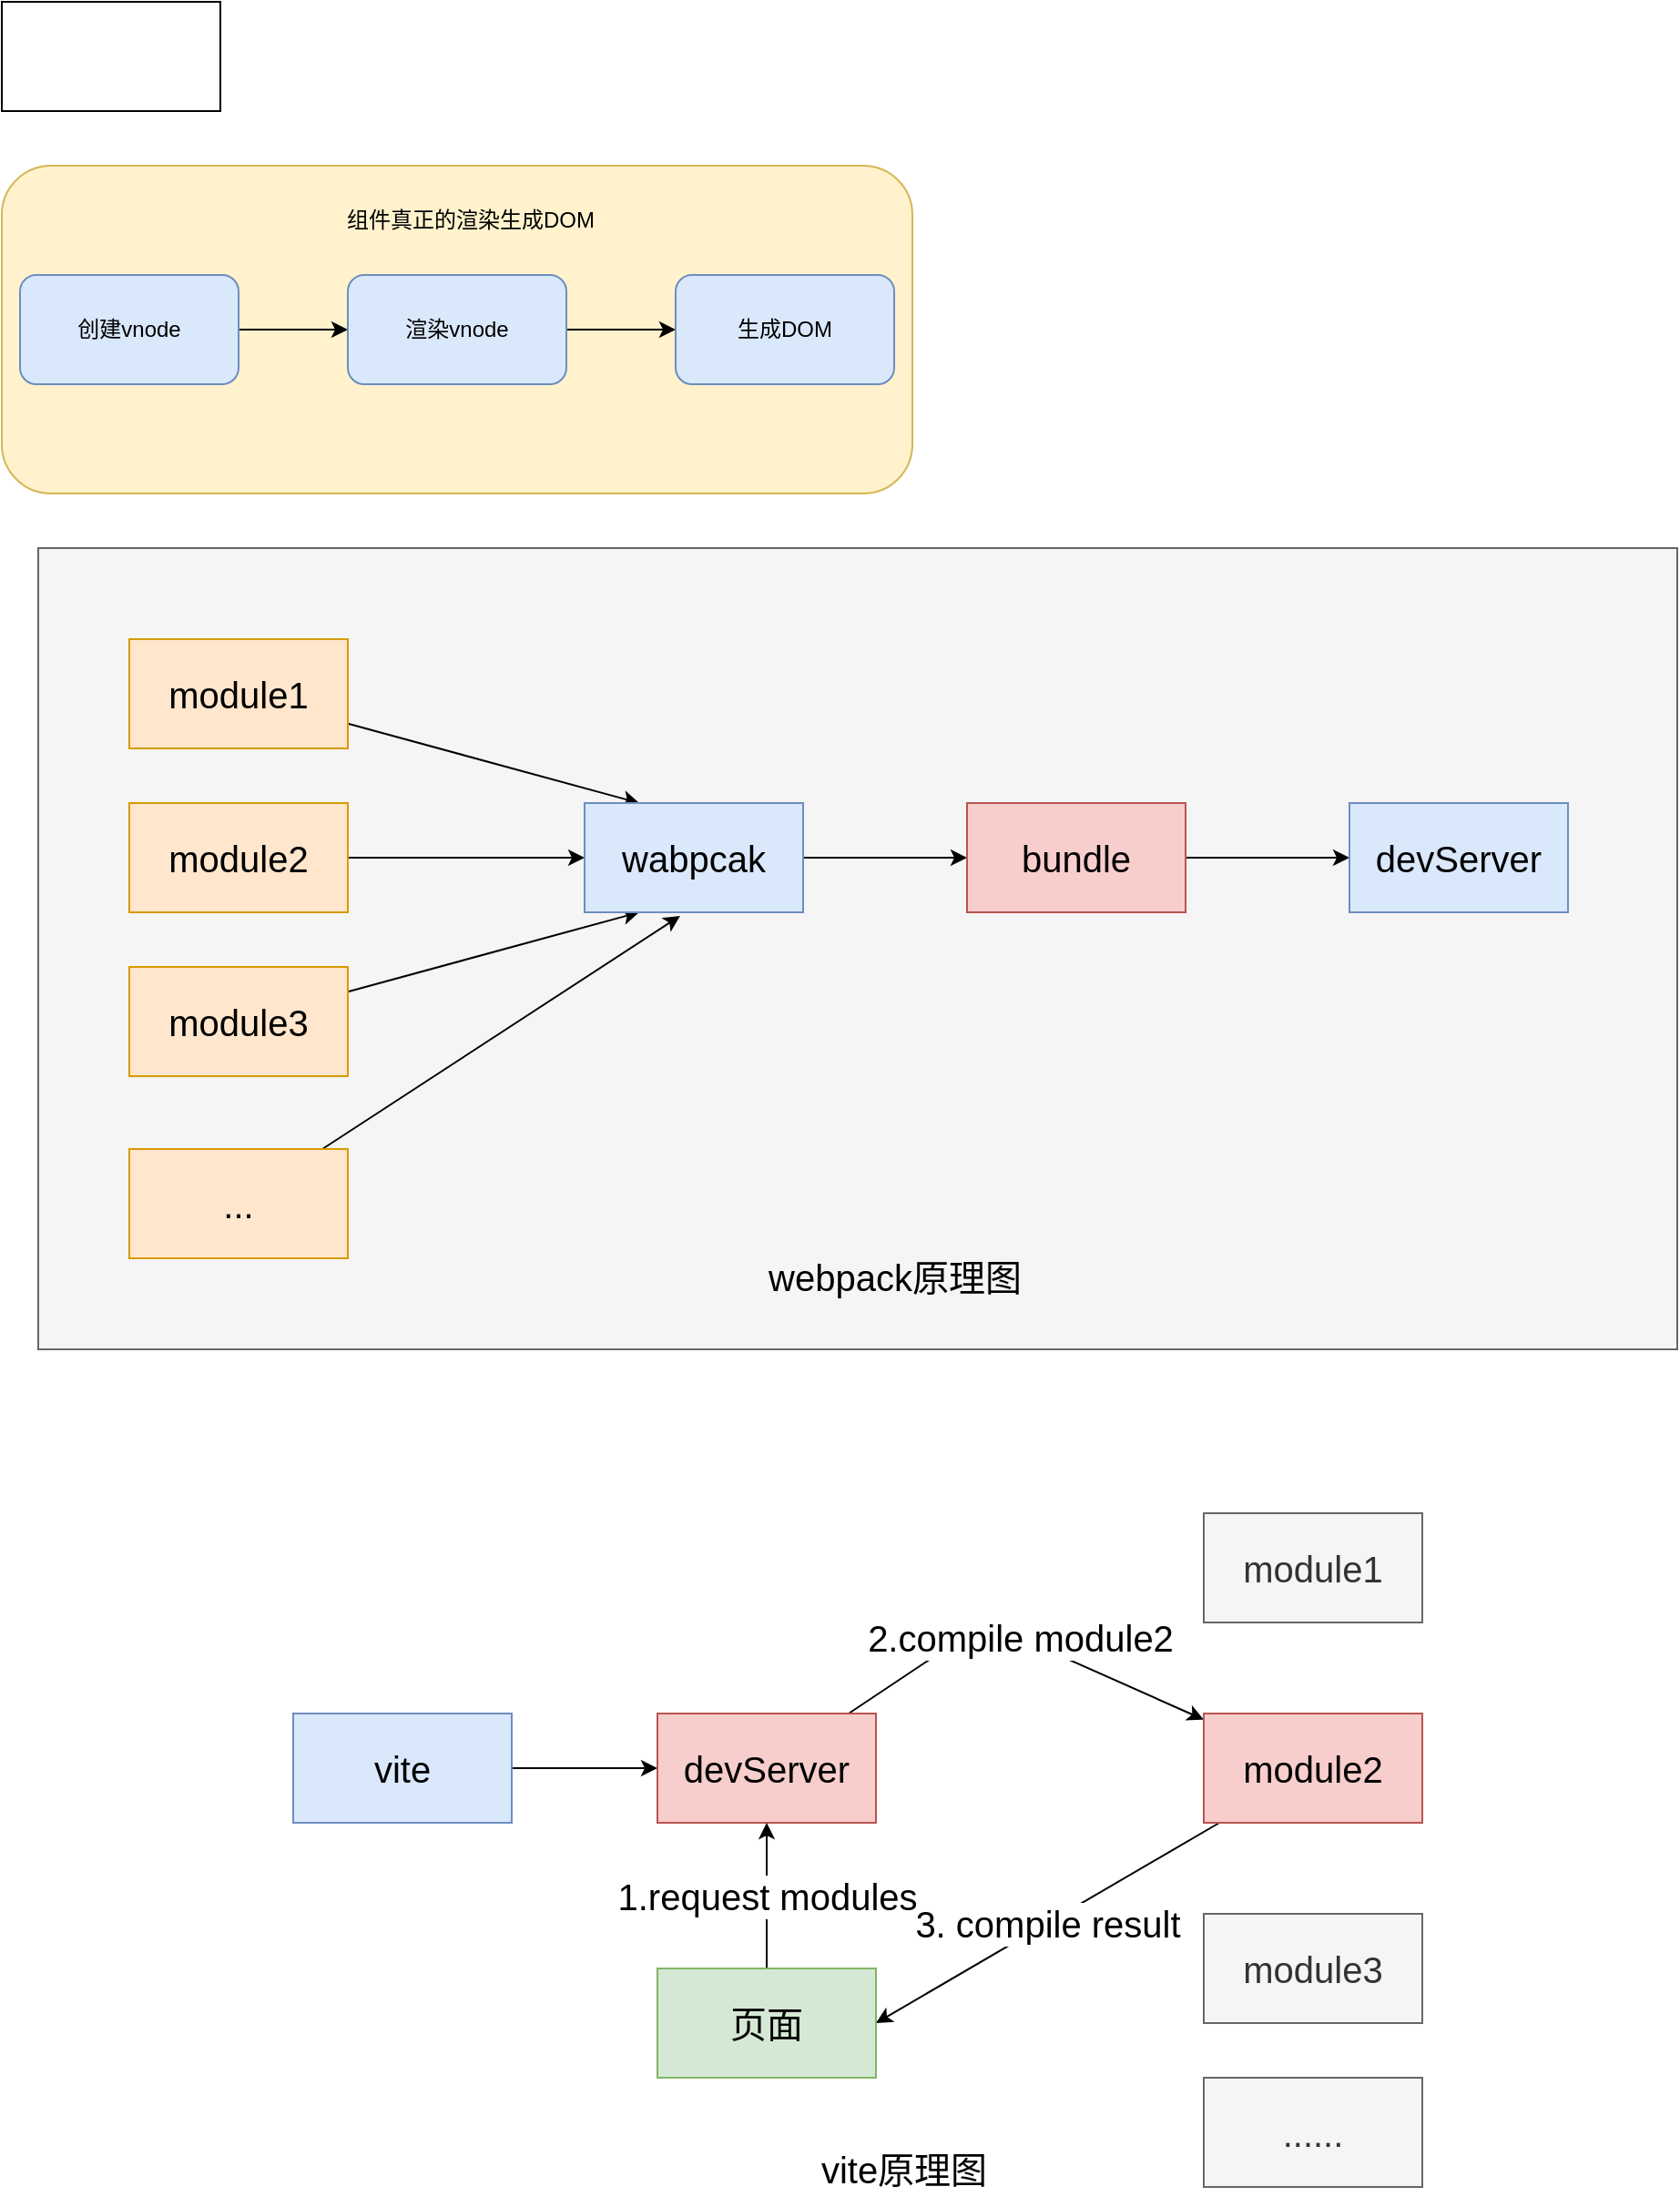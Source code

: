 <mxfile pages="1">
    <diagram name="Vue3的优化" id="QbRVOyIl23Q9-CWhtF9b">
        <mxGraphModel dx="1002" dy="602" grid="1" gridSize="10" guides="1" tooltips="1" connect="1" arrows="1" fold="1" page="1" pageScale="1" pageWidth="1200" pageHeight="1600" math="0" shadow="0">
            <root>
                <mxCell id="0"/>
                <mxCell id="1" parent="0"/>
                <mxCell id="18" value="" style="rounded=0;whiteSpace=wrap;html=1;fontSize=20;fillColor=#f5f5f5;fontColor=#333333;strokeColor=#666666;" vertex="1" parent="1">
                    <mxGeometry x="120" y="420" width="900" height="440" as="geometry"/>
                </mxCell>
                <mxCell id="6f0fLkGIQN8uB1XU9QS--9" value="" style="whiteSpace=wrap;html=1;fillColor=#fff2cc;strokeColor=#d6b656;rounded=1;" parent="1" vertex="1">
                    <mxGeometry x="100" y="210" width="500" height="180" as="geometry"/>
                </mxCell>
                <mxCell id="6f0fLkGIQN8uB1XU9QS--5" value="" style="edgeStyle=orthogonalEdgeStyle;rounded=1;orthogonalLoop=1;jettySize=auto;html=1;" parent="1" source="6f0fLkGIQN8uB1XU9QS--2" target="6f0fLkGIQN8uB1XU9QS--3" edge="1">
                    <mxGeometry relative="1" as="geometry"/>
                </mxCell>
                <mxCell id="6f0fLkGIQN8uB1XU9QS--2" value="创建vnode" style="rounded=1;whiteSpace=wrap;html=1;fillColor=#dae8fc;strokeColor=#6c8ebf;" parent="1" vertex="1">
                    <mxGeometry x="110" y="270" width="120" height="60" as="geometry"/>
                </mxCell>
                <mxCell id="6f0fLkGIQN8uB1XU9QS--6" value="" style="edgeStyle=orthogonalEdgeStyle;rounded=1;orthogonalLoop=1;jettySize=auto;html=1;" parent="1" source="6f0fLkGIQN8uB1XU9QS--3" target="6f0fLkGIQN8uB1XU9QS--4" edge="1">
                    <mxGeometry relative="1" as="geometry"/>
                </mxCell>
                <mxCell id="6f0fLkGIQN8uB1XU9QS--3" value="渲染vnode" style="rounded=1;whiteSpace=wrap;html=1;fillColor=#dae8fc;strokeColor=#6c8ebf;" parent="1" vertex="1">
                    <mxGeometry x="290" y="270" width="120" height="60" as="geometry"/>
                </mxCell>
                <mxCell id="6f0fLkGIQN8uB1XU9QS--4" value="生成DOM" style="rounded=1;whiteSpace=wrap;html=1;fillColor=#dae8fc;strokeColor=#6c8ebf;" parent="1" vertex="1">
                    <mxGeometry x="470" y="270" width="120" height="60" as="geometry"/>
                </mxCell>
                <mxCell id="6f0fLkGIQN8uB1XU9QS--10" value="组件真正的渲染生成DOM" style="text;strokeColor=none;align=center;fillColor=none;html=1;verticalAlign=middle;whiteSpace=wrap;rounded=1;" parent="1" vertex="1">
                    <mxGeometry x="265" y="220" width="185" height="40" as="geometry"/>
                </mxCell>
                <mxCell id="2" value="" style="rounded=0;whiteSpace=wrap;html=1;" parent="1" vertex="1">
                    <mxGeometry x="100" y="120" width="120" height="60" as="geometry"/>
                </mxCell>
                <mxCell id="7" style="edgeStyle=none;html=1;entryX=0.25;entryY=0;entryDx=0;entryDy=0;fontSize=20;" edge="1" parent="1" source="3" target="6">
                    <mxGeometry relative="1" as="geometry"/>
                </mxCell>
                <mxCell id="3" value="&lt;font style=&quot;font-size: 20px;&quot;&gt;module1&lt;/font&gt;" style="rounded=0;whiteSpace=wrap;html=1;fillColor=#ffe6cc;strokeColor=#d79b00;" vertex="1" parent="1">
                    <mxGeometry x="170" y="470" width="120" height="60" as="geometry"/>
                </mxCell>
                <mxCell id="8" style="edgeStyle=none;html=1;entryX=0;entryY=0.5;entryDx=0;entryDy=0;fontSize=20;" edge="1" parent="1" source="4" target="6">
                    <mxGeometry relative="1" as="geometry"/>
                </mxCell>
                <mxCell id="4" value="&lt;font style=&quot;font-size: 20px;&quot;&gt;module2&lt;/font&gt;" style="rounded=0;whiteSpace=wrap;html=1;fillColor=#ffe6cc;strokeColor=#d79b00;" vertex="1" parent="1">
                    <mxGeometry x="170" y="560" width="120" height="60" as="geometry"/>
                </mxCell>
                <mxCell id="9" style="edgeStyle=none;html=1;entryX=0.25;entryY=1;entryDx=0;entryDy=0;fontSize=20;" edge="1" parent="1" source="5" target="6">
                    <mxGeometry relative="1" as="geometry"/>
                </mxCell>
                <mxCell id="5" value="&lt;font style=&quot;font-size: 20px;&quot;&gt;module3&lt;/font&gt;" style="rounded=0;whiteSpace=wrap;html=1;fillColor=#ffe6cc;strokeColor=#d79b00;" vertex="1" parent="1">
                    <mxGeometry x="170" y="650" width="120" height="60" as="geometry"/>
                </mxCell>
                <mxCell id="14" style="edgeStyle=none;html=1;entryX=0;entryY=0.5;entryDx=0;entryDy=0;fontSize=20;" edge="1" parent="1" source="6" target="12">
                    <mxGeometry relative="1" as="geometry"/>
                </mxCell>
                <mxCell id="6" value="wabpcak" style="rounded=0;whiteSpace=wrap;html=1;fontSize=20;fillColor=#dae8fc;strokeColor=#6c8ebf;" vertex="1" parent="1">
                    <mxGeometry x="420" y="560" width="120" height="60" as="geometry"/>
                </mxCell>
                <mxCell id="11" style="edgeStyle=none;html=1;entryX=0.437;entryY=1.033;entryDx=0;entryDy=0;entryPerimeter=0;fontSize=20;" edge="1" parent="1" source="10" target="6">
                    <mxGeometry relative="1" as="geometry"/>
                </mxCell>
                <mxCell id="10" value="&lt;span style=&quot;font-size: 20px;&quot;&gt;...&lt;/span&gt;" style="rounded=0;whiteSpace=wrap;html=1;fillColor=#ffe6cc;strokeColor=#d79b00;" vertex="1" parent="1">
                    <mxGeometry x="170" y="750" width="120" height="60" as="geometry"/>
                </mxCell>
                <mxCell id="15" style="edgeStyle=none;html=1;fontSize=20;" edge="1" parent="1" source="12" target="13">
                    <mxGeometry relative="1" as="geometry"/>
                </mxCell>
                <mxCell id="12" value="bundle" style="rounded=0;whiteSpace=wrap;html=1;fontSize=20;fillColor=#f8cecc;strokeColor=#b85450;" vertex="1" parent="1">
                    <mxGeometry x="630" y="560" width="120" height="60" as="geometry"/>
                </mxCell>
                <mxCell id="13" value="devServer" style="rounded=0;whiteSpace=wrap;html=1;fontSize=20;fillColor=#dae8fc;strokeColor=#6c8ebf;" vertex="1" parent="1">
                    <mxGeometry x="840" y="560" width="120" height="60" as="geometry"/>
                </mxCell>
                <mxCell id="16" value="webpack原理图" style="text;html=1;align=center;verticalAlign=middle;resizable=0;points=[];autosize=1;strokeColor=none;fillColor=none;fontSize=20;" vertex="1" parent="1">
                    <mxGeometry x="510" y="800" width="160" height="40" as="geometry"/>
                </mxCell>
                <mxCell id="29" style="edgeStyle=none;html=1;fontSize=20;" edge="1" parent="1" source="20" target="21">
                    <mxGeometry relative="1" as="geometry"/>
                </mxCell>
                <mxCell id="20" value="vite" style="rounded=0;whiteSpace=wrap;html=1;fontSize=20;fillColor=#dae8fc;strokeColor=#6c8ebf;" vertex="1" parent="1">
                    <mxGeometry x="260" y="1060" width="120" height="60" as="geometry"/>
                </mxCell>
                <mxCell id="30" value="2.compile module2" style="edgeStyle=none;html=1;fontSize=20;" edge="1" parent="1" source="21" target="23">
                    <mxGeometry relative="1" as="geometry">
                        <Array as="points">
                            <mxPoint x="640" y="1010"/>
                        </Array>
                    </mxGeometry>
                </mxCell>
                <mxCell id="21" value="devServer" style="rounded=0;whiteSpace=wrap;html=1;fontSize=20;fillColor=#f8cecc;strokeColor=#b85450;" vertex="1" parent="1">
                    <mxGeometry x="460" y="1060" width="120" height="60" as="geometry"/>
                </mxCell>
                <mxCell id="33" value="3. compile result" style="edgeStyle=none;html=1;entryX=1;entryY=0.5;entryDx=0;entryDy=0;fontSize=20;" edge="1" parent="1" source="23" target="31">
                    <mxGeometry relative="1" as="geometry">
                        <Array as="points"/>
                    </mxGeometry>
                </mxCell>
                <mxCell id="23" value="module2" style="rounded=0;whiteSpace=wrap;html=1;fontSize=20;fillColor=#f8cecc;strokeColor=#b85450;" vertex="1" parent="1">
                    <mxGeometry x="760" y="1060" width="120" height="60" as="geometry"/>
                </mxCell>
                <mxCell id="24" value="module1" style="rounded=0;whiteSpace=wrap;html=1;fontSize=20;fillColor=#f5f5f5;strokeColor=#666666;fontColor=#333333;" vertex="1" parent="1">
                    <mxGeometry x="760" y="950" width="120" height="60" as="geometry"/>
                </mxCell>
                <mxCell id="25" value="module3" style="rounded=0;whiteSpace=wrap;html=1;fontSize=20;fillColor=#f5f5f5;strokeColor=#666666;fontColor=#333333;" vertex="1" parent="1">
                    <mxGeometry x="760" y="1170" width="120" height="60" as="geometry"/>
                </mxCell>
                <mxCell id="26" value="......" style="rounded=0;whiteSpace=wrap;html=1;fontSize=20;fillColor=#f5f5f5;strokeColor=#666666;fontColor=#333333;" vertex="1" parent="1">
                    <mxGeometry x="760" y="1260" width="120" height="60" as="geometry"/>
                </mxCell>
                <mxCell id="32" value="1.request modules" style="edgeStyle=none;html=1;exitX=0.5;exitY=0;exitDx=0;exitDy=0;entryX=0.5;entryY=1;entryDx=0;entryDy=0;fontSize=20;" edge="1" parent="1" source="31" target="21">
                    <mxGeometry relative="1" as="geometry"/>
                </mxCell>
                <mxCell id="31" value="页面" style="rounded=0;whiteSpace=wrap;html=1;fontSize=20;fillColor=#d5e8d4;strokeColor=#82b366;" vertex="1" parent="1">
                    <mxGeometry x="460" y="1200" width="120" height="60" as="geometry"/>
                </mxCell>
                <mxCell id="35" value="vite原理图" style="text;html=1;align=center;verticalAlign=middle;resizable=0;points=[];autosize=1;strokeColor=none;fillColor=none;fontSize=20;" vertex="1" parent="1">
                    <mxGeometry x="540" y="1290" width="110" height="40" as="geometry"/>
                </mxCell>
            </root>
        </mxGraphModel>
    </diagram>
</mxfile>